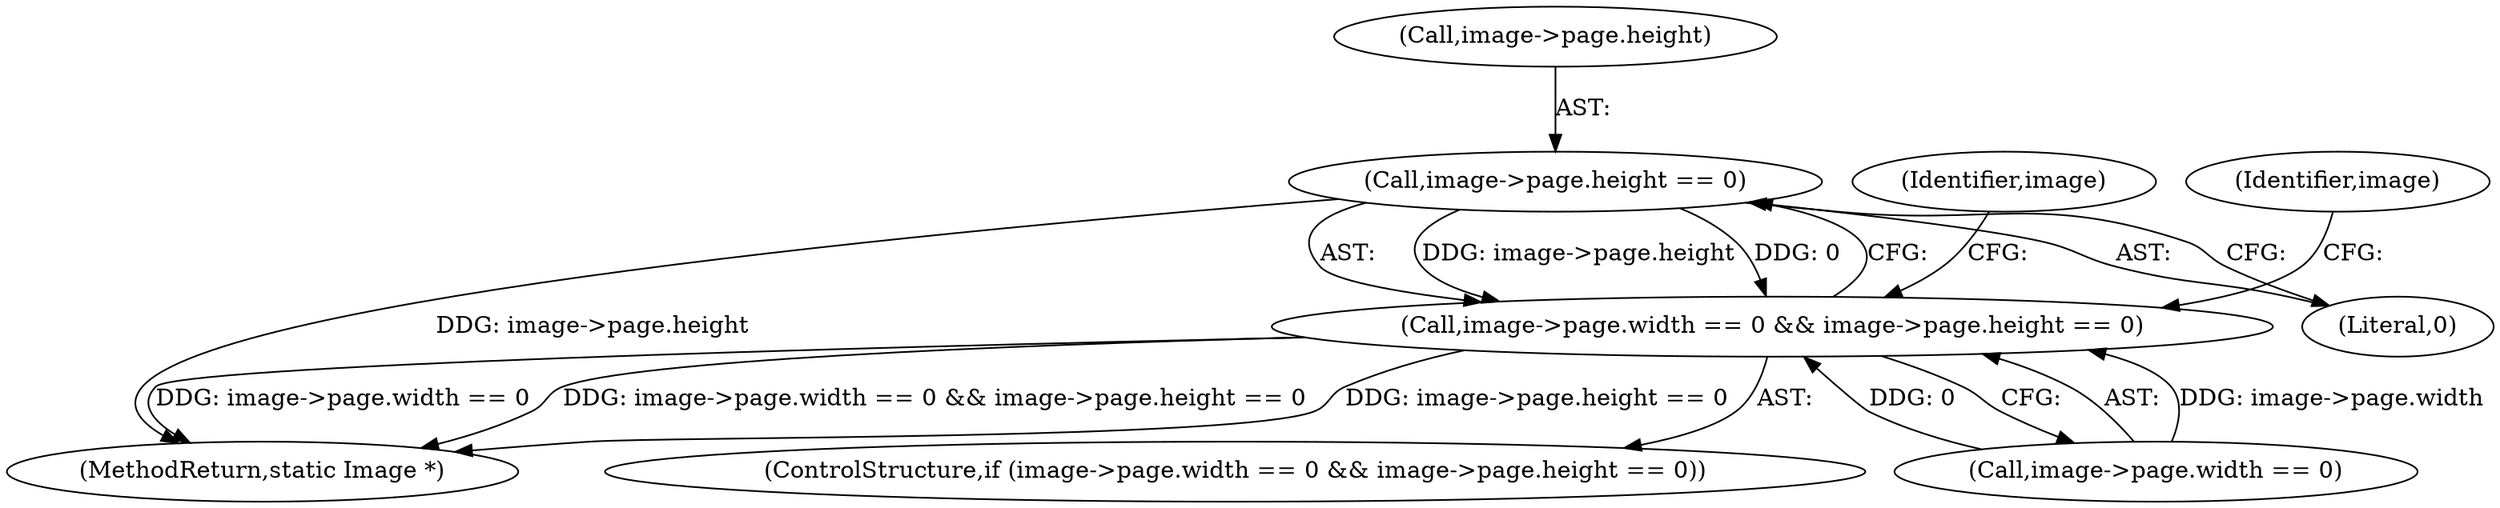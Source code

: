 digraph "0_ImageMagick_9eedb5660f1704cde8e8cd784c5c2a09dd2fd60f@pointer" {
"1002058" [label="(Call,image->page.height == 0)"];
"1002050" [label="(Call,image->page.width == 0 && image->page.height == 0)"];
"1002085" [label="(Identifier,image)"];
"1002059" [label="(Call,image->page.height)"];
"1002175" [label="(MethodReturn,static Image *)"];
"1002050" [label="(Call,image->page.width == 0 && image->page.height == 0)"];
"1002069" [label="(Identifier,image)"];
"1002049" [label="(ControlStructure,if (image->page.width == 0 && image->page.height == 0))"];
"1002051" [label="(Call,image->page.width == 0)"];
"1002064" [label="(Literal,0)"];
"1002058" [label="(Call,image->page.height == 0)"];
"1002058" -> "1002050"  [label="AST: "];
"1002058" -> "1002064"  [label="CFG: "];
"1002059" -> "1002058"  [label="AST: "];
"1002064" -> "1002058"  [label="AST: "];
"1002050" -> "1002058"  [label="CFG: "];
"1002058" -> "1002175"  [label="DDG: image->page.height"];
"1002058" -> "1002050"  [label="DDG: image->page.height"];
"1002058" -> "1002050"  [label="DDG: 0"];
"1002050" -> "1002049"  [label="AST: "];
"1002050" -> "1002051"  [label="CFG: "];
"1002051" -> "1002050"  [label="AST: "];
"1002069" -> "1002050"  [label="CFG: "];
"1002085" -> "1002050"  [label="CFG: "];
"1002050" -> "1002175"  [label="DDG: image->page.height == 0"];
"1002050" -> "1002175"  [label="DDG: image->page.width == 0"];
"1002050" -> "1002175"  [label="DDG: image->page.width == 0 && image->page.height == 0"];
"1002051" -> "1002050"  [label="DDG: image->page.width"];
"1002051" -> "1002050"  [label="DDG: 0"];
}
